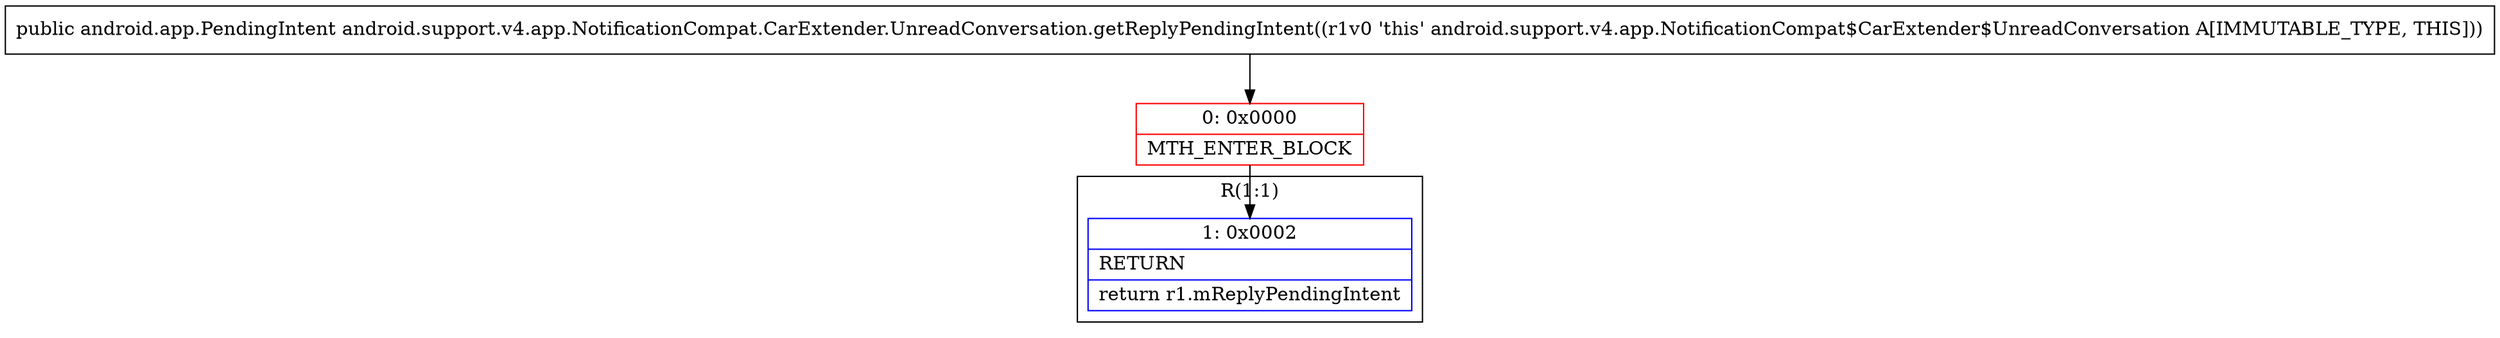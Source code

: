 digraph "CFG forandroid.support.v4.app.NotificationCompat.CarExtender.UnreadConversation.getReplyPendingIntent()Landroid\/app\/PendingIntent;" {
subgraph cluster_Region_474512148 {
label = "R(1:1)";
node [shape=record,color=blue];
Node_1 [shape=record,label="{1\:\ 0x0002|RETURN\l|return r1.mReplyPendingIntent\l}"];
}
Node_0 [shape=record,color=red,label="{0\:\ 0x0000|MTH_ENTER_BLOCK\l}"];
MethodNode[shape=record,label="{public android.app.PendingIntent android.support.v4.app.NotificationCompat.CarExtender.UnreadConversation.getReplyPendingIntent((r1v0 'this' android.support.v4.app.NotificationCompat$CarExtender$UnreadConversation A[IMMUTABLE_TYPE, THIS])) }"];
MethodNode -> Node_0;
Node_0 -> Node_1;
}

